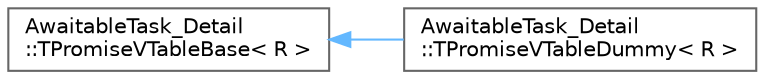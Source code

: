 digraph "Graphical Class Hierarchy"
{
 // INTERACTIVE_SVG=YES
 // LATEX_PDF_SIZE
  bgcolor="transparent";
  edge [fontname=Helvetica,fontsize=10,labelfontname=Helvetica,labelfontsize=10];
  node [fontname=Helvetica,fontsize=10,shape=box,height=0.2,width=0.4];
  rankdir="LR";
  Node0 [id="Node000000",label="AwaitableTask_Detail\l::TPromiseVTableBase\< R \>",height=0.2,width=0.4,color="grey40", fillcolor="white", style="filled",URL="$d4/d2b/classAwaitableTask__Detail_1_1TPromiseVTableBase.html",tooltip=" "];
  Node0 -> Node1 [id="edge2809_Node000000_Node000001",dir="back",color="steelblue1",style="solid",tooltip=" "];
  Node1 [id="Node000001",label="AwaitableTask_Detail\l::TPromiseVTableDummy\< R \>",height=0.2,width=0.4,color="grey40", fillcolor="white", style="filled",URL="$d3/db0/classAwaitableTask__Detail_1_1TPromiseVTableDummy.html",tooltip=" "];
}

